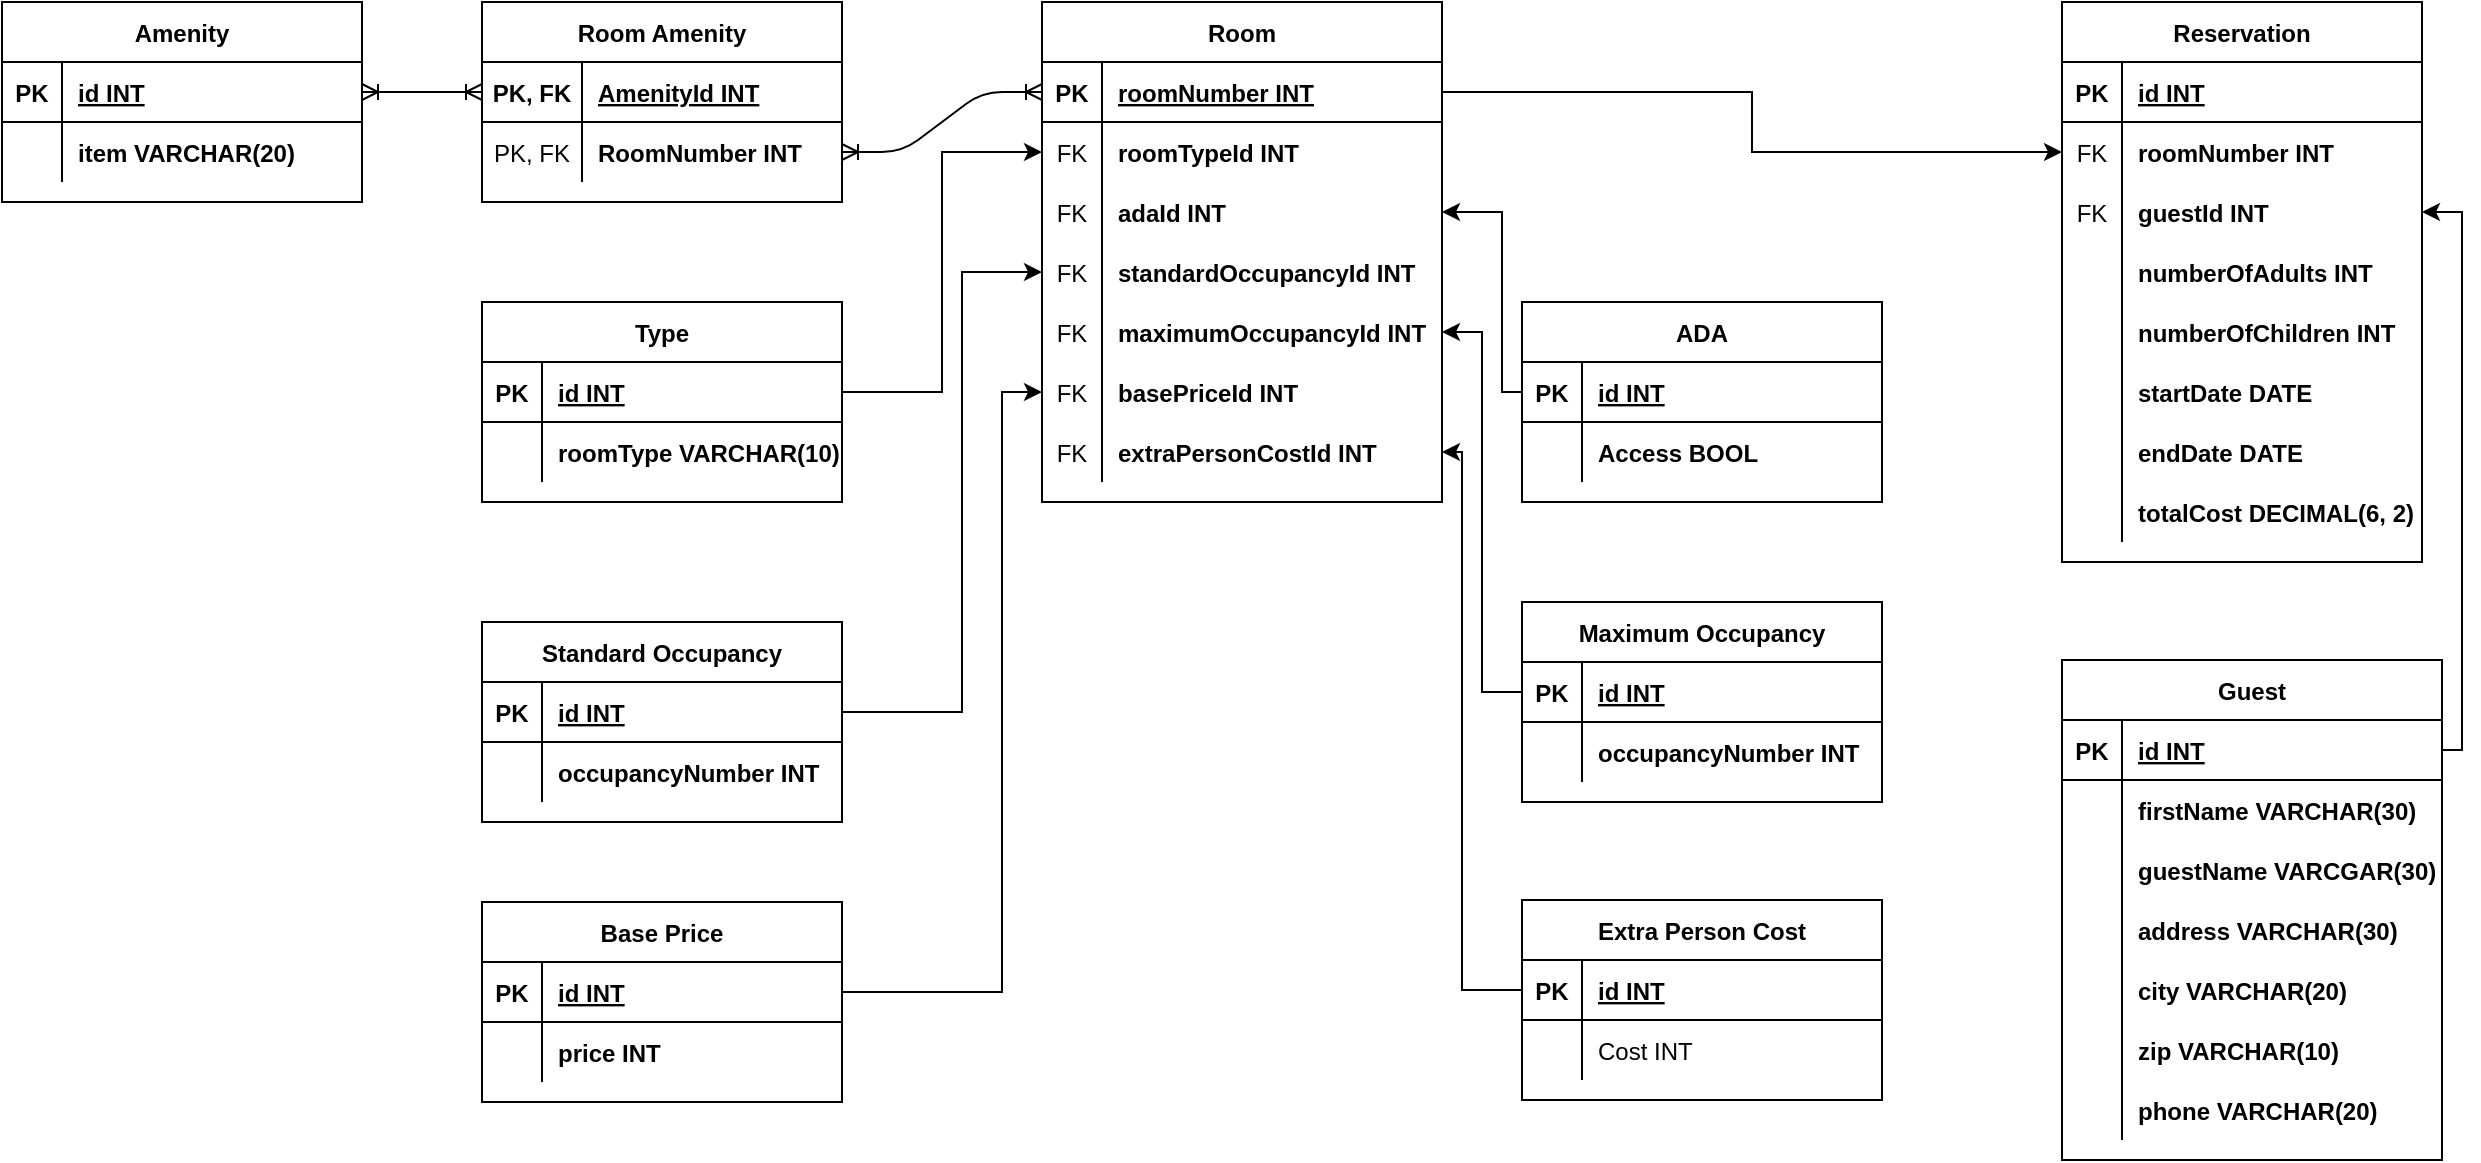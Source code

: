 <mxfile version="14.5.3" type="device"><diagram id="0spbPR20D97SmFxMb_bU" name="Page-1"><mxGraphModel dx="1422" dy="737" grid="1" gridSize="10" guides="1" tooltips="1" connect="1" arrows="1" fold="1" page="1" pageScale="1" pageWidth="850" pageHeight="1100" math="0" shadow="0"><root><mxCell id="0"/><mxCell id="1" parent="0"/><mxCell id="S35s_NUtTjfTBeUij9eX-1" value="Guest" style="shape=table;startSize=30;container=1;collapsible=1;childLayout=tableLayout;fixedRows=1;rowLines=0;fontStyle=1;align=center;resizeLast=1;" parent="1" vertex="1"><mxGeometry x="1400" y="409" width="190" height="250" as="geometry"/></mxCell><mxCell id="S35s_NUtTjfTBeUij9eX-2" value="" style="shape=partialRectangle;collapsible=0;dropTarget=0;pointerEvents=0;fillColor=none;top=0;left=0;bottom=1;right=0;points=[[0,0.5],[1,0.5]];portConstraint=eastwest;" parent="S35s_NUtTjfTBeUij9eX-1" vertex="1"><mxGeometry y="30" width="190" height="30" as="geometry"/></mxCell><mxCell id="S35s_NUtTjfTBeUij9eX-3" value="PK" style="shape=partialRectangle;connectable=0;fillColor=none;top=0;left=0;bottom=0;right=0;fontStyle=1;overflow=hidden;" parent="S35s_NUtTjfTBeUij9eX-2" vertex="1"><mxGeometry width="30" height="30" as="geometry"/></mxCell><mxCell id="S35s_NUtTjfTBeUij9eX-4" value="id INT" style="shape=partialRectangle;connectable=0;fillColor=none;top=0;left=0;bottom=0;right=0;align=left;spacingLeft=6;fontStyle=5;overflow=hidden;" parent="S35s_NUtTjfTBeUij9eX-2" vertex="1"><mxGeometry x="30" width="160" height="30" as="geometry"/></mxCell><mxCell id="S35s_NUtTjfTBeUij9eX-5" value="" style="shape=partialRectangle;collapsible=0;dropTarget=0;pointerEvents=0;fillColor=none;top=0;left=0;bottom=0;right=0;points=[[0,0.5],[1,0.5]];portConstraint=eastwest;" parent="S35s_NUtTjfTBeUij9eX-1" vertex="1"><mxGeometry y="60" width="190" height="30" as="geometry"/></mxCell><mxCell id="S35s_NUtTjfTBeUij9eX-6" value="" style="shape=partialRectangle;connectable=0;fillColor=none;top=0;left=0;bottom=0;right=0;editable=1;overflow=hidden;" parent="S35s_NUtTjfTBeUij9eX-5" vertex="1"><mxGeometry width="30" height="30" as="geometry"/></mxCell><mxCell id="S35s_NUtTjfTBeUij9eX-7" value="firstName VARCHAR(30)" style="shape=partialRectangle;connectable=0;fillColor=none;top=0;left=0;bottom=0;right=0;align=left;spacingLeft=6;overflow=hidden;fontStyle=1" parent="S35s_NUtTjfTBeUij9eX-5" vertex="1"><mxGeometry x="30" width="160" height="30" as="geometry"/></mxCell><mxCell id="S35s_NUtTjfTBeUij9eX-193" value="" style="shape=partialRectangle;collapsible=0;dropTarget=0;pointerEvents=0;fillColor=none;top=0;left=0;bottom=0;right=0;points=[[0,0.5],[1,0.5]];portConstraint=eastwest;" parent="S35s_NUtTjfTBeUij9eX-1" vertex="1"><mxGeometry y="90" width="190" height="30" as="geometry"/></mxCell><mxCell id="S35s_NUtTjfTBeUij9eX-194" value="" style="shape=partialRectangle;connectable=0;fillColor=none;top=0;left=0;bottom=0;right=0;editable=1;overflow=hidden;" parent="S35s_NUtTjfTBeUij9eX-193" vertex="1"><mxGeometry width="30" height="30" as="geometry"/></mxCell><mxCell id="S35s_NUtTjfTBeUij9eX-195" value="guestName VARCGAR(30)" style="shape=partialRectangle;connectable=0;fillColor=none;top=0;left=0;bottom=0;right=0;align=left;spacingLeft=6;overflow=hidden;fontStyle=1" parent="S35s_NUtTjfTBeUij9eX-193" vertex="1"><mxGeometry x="30" width="160" height="30" as="geometry"/></mxCell><mxCell id="S35s_NUtTjfTBeUij9eX-8" value="" style="shape=partialRectangle;collapsible=0;dropTarget=0;pointerEvents=0;fillColor=none;top=0;left=0;bottom=0;right=0;points=[[0,0.5],[1,0.5]];portConstraint=eastwest;" parent="S35s_NUtTjfTBeUij9eX-1" vertex="1"><mxGeometry y="120" width="190" height="30" as="geometry"/></mxCell><mxCell id="S35s_NUtTjfTBeUij9eX-9" value="" style="shape=partialRectangle;connectable=0;fillColor=none;top=0;left=0;bottom=0;right=0;editable=1;overflow=hidden;" parent="S35s_NUtTjfTBeUij9eX-8" vertex="1"><mxGeometry width="30" height="30" as="geometry"/></mxCell><mxCell id="S35s_NUtTjfTBeUij9eX-10" value="address VARCHAR(30)" style="shape=partialRectangle;connectable=0;fillColor=none;top=0;left=0;bottom=0;right=0;align=left;spacingLeft=6;overflow=hidden;fontStyle=1" parent="S35s_NUtTjfTBeUij9eX-8" vertex="1"><mxGeometry x="30" width="160" height="30" as="geometry"/></mxCell><mxCell id="S35s_NUtTjfTBeUij9eX-11" value="" style="shape=partialRectangle;collapsible=0;dropTarget=0;pointerEvents=0;fillColor=none;top=0;left=0;bottom=0;right=0;points=[[0,0.5],[1,0.5]];portConstraint=eastwest;" parent="S35s_NUtTjfTBeUij9eX-1" vertex="1"><mxGeometry y="150" width="190" height="30" as="geometry"/></mxCell><mxCell id="S35s_NUtTjfTBeUij9eX-12" value="" style="shape=partialRectangle;connectable=0;fillColor=none;top=0;left=0;bottom=0;right=0;editable=1;overflow=hidden;" parent="S35s_NUtTjfTBeUij9eX-11" vertex="1"><mxGeometry width="30" height="30" as="geometry"/></mxCell><mxCell id="S35s_NUtTjfTBeUij9eX-13" value="city VARCHAR(20)" style="shape=partialRectangle;connectable=0;fillColor=none;top=0;left=0;bottom=0;right=0;align=left;spacingLeft=6;overflow=hidden;fontStyle=1" parent="S35s_NUtTjfTBeUij9eX-11" vertex="1"><mxGeometry x="30" width="160" height="30" as="geometry"/></mxCell><mxCell id="S35s_NUtTjfTBeUij9eX-14" value="" style="shape=partialRectangle;collapsible=0;dropTarget=0;pointerEvents=0;fillColor=none;top=0;left=0;bottom=0;right=0;points=[[0,0.5],[1,0.5]];portConstraint=eastwest;" parent="S35s_NUtTjfTBeUij9eX-1" vertex="1"><mxGeometry y="180" width="190" height="30" as="geometry"/></mxCell><mxCell id="S35s_NUtTjfTBeUij9eX-15" value="" style="shape=partialRectangle;connectable=0;fillColor=none;top=0;left=0;bottom=0;right=0;editable=1;overflow=hidden;" parent="S35s_NUtTjfTBeUij9eX-14" vertex="1"><mxGeometry width="30" height="30" as="geometry"/></mxCell><mxCell id="S35s_NUtTjfTBeUij9eX-16" value="zip VARCHAR(10)" style="shape=partialRectangle;connectable=0;fillColor=none;top=0;left=0;bottom=0;right=0;align=left;spacingLeft=6;overflow=hidden;fontStyle=1" parent="S35s_NUtTjfTBeUij9eX-14" vertex="1"><mxGeometry x="30" width="160" height="30" as="geometry"/></mxCell><mxCell id="S35s_NUtTjfTBeUij9eX-33" value="" style="shape=partialRectangle;collapsible=0;dropTarget=0;pointerEvents=0;fillColor=none;top=0;left=0;bottom=0;right=0;points=[[0,0.5],[1,0.5]];portConstraint=eastwest;" parent="S35s_NUtTjfTBeUij9eX-1" vertex="1"><mxGeometry y="210" width="190" height="30" as="geometry"/></mxCell><mxCell id="S35s_NUtTjfTBeUij9eX-34" value="" style="shape=partialRectangle;connectable=0;fillColor=none;top=0;left=0;bottom=0;right=0;editable=1;overflow=hidden;" parent="S35s_NUtTjfTBeUij9eX-33" vertex="1"><mxGeometry width="30" height="30" as="geometry"/></mxCell><mxCell id="S35s_NUtTjfTBeUij9eX-35" value="phone VARCHAR(20)" style="shape=partialRectangle;connectable=0;fillColor=none;top=0;left=0;bottom=0;right=0;align=left;spacingLeft=6;overflow=hidden;fontStyle=1" parent="S35s_NUtTjfTBeUij9eX-33" vertex="1"><mxGeometry x="30" width="160" height="30" as="geometry"/></mxCell><mxCell id="S35s_NUtTjfTBeUij9eX-37" value="Amenity" style="shape=table;startSize=30;container=1;collapsible=1;childLayout=tableLayout;fixedRows=1;rowLines=0;fontStyle=1;align=center;resizeLast=1;" parent="1" vertex="1"><mxGeometry x="370" y="80" width="180" height="100" as="geometry"/></mxCell><mxCell id="S35s_NUtTjfTBeUij9eX-38" value="" style="shape=partialRectangle;collapsible=0;dropTarget=0;pointerEvents=0;fillColor=none;top=0;left=0;bottom=1;right=0;points=[[0,0.5],[1,0.5]];portConstraint=eastwest;" parent="S35s_NUtTjfTBeUij9eX-37" vertex="1"><mxGeometry y="30" width="180" height="30" as="geometry"/></mxCell><mxCell id="S35s_NUtTjfTBeUij9eX-39" value="PK" style="shape=partialRectangle;connectable=0;fillColor=none;top=0;left=0;bottom=0;right=0;fontStyle=1;overflow=hidden;" parent="S35s_NUtTjfTBeUij9eX-38" vertex="1"><mxGeometry width="30" height="30" as="geometry"/></mxCell><mxCell id="S35s_NUtTjfTBeUij9eX-40" value="id INT" style="shape=partialRectangle;connectable=0;fillColor=none;top=0;left=0;bottom=0;right=0;align=left;spacingLeft=6;fontStyle=5;overflow=hidden;" parent="S35s_NUtTjfTBeUij9eX-38" vertex="1"><mxGeometry x="30" width="150" height="30" as="geometry"/></mxCell><mxCell id="S35s_NUtTjfTBeUij9eX-41" value="" style="shape=partialRectangle;collapsible=0;dropTarget=0;pointerEvents=0;fillColor=none;top=0;left=0;bottom=0;right=0;points=[[0,0.5],[1,0.5]];portConstraint=eastwest;" parent="S35s_NUtTjfTBeUij9eX-37" vertex="1"><mxGeometry y="60" width="180" height="30" as="geometry"/></mxCell><mxCell id="S35s_NUtTjfTBeUij9eX-42" value="" style="shape=partialRectangle;connectable=0;fillColor=none;top=0;left=0;bottom=0;right=0;editable=1;overflow=hidden;" parent="S35s_NUtTjfTBeUij9eX-41" vertex="1"><mxGeometry width="30" height="30" as="geometry"/></mxCell><mxCell id="S35s_NUtTjfTBeUij9eX-43" value="item VARCHAR(20)" style="shape=partialRectangle;connectable=0;fillColor=none;top=0;left=0;bottom=0;right=0;align=left;spacingLeft=6;overflow=hidden;fontStyle=1" parent="S35s_NUtTjfTBeUij9eX-41" vertex="1"><mxGeometry x="30" width="150" height="30" as="geometry"/></mxCell><mxCell id="S35s_NUtTjfTBeUij9eX-50" value="Base Price" style="shape=table;startSize=30;container=1;collapsible=1;childLayout=tableLayout;fixedRows=1;rowLines=0;fontStyle=1;align=center;resizeLast=1;" parent="1" vertex="1"><mxGeometry x="610" y="530" width="180" height="100" as="geometry"/></mxCell><mxCell id="S35s_NUtTjfTBeUij9eX-51" value="" style="shape=partialRectangle;collapsible=0;dropTarget=0;pointerEvents=0;fillColor=none;top=0;left=0;bottom=1;right=0;points=[[0,0.5],[1,0.5]];portConstraint=eastwest;" parent="S35s_NUtTjfTBeUij9eX-50" vertex="1"><mxGeometry y="30" width="180" height="30" as="geometry"/></mxCell><mxCell id="S35s_NUtTjfTBeUij9eX-52" value="PK" style="shape=partialRectangle;connectable=0;fillColor=none;top=0;left=0;bottom=0;right=0;fontStyle=1;overflow=hidden;" parent="S35s_NUtTjfTBeUij9eX-51" vertex="1"><mxGeometry width="30" height="30" as="geometry"/></mxCell><mxCell id="S35s_NUtTjfTBeUij9eX-53" value="id INT" style="shape=partialRectangle;connectable=0;fillColor=none;top=0;left=0;bottom=0;right=0;align=left;spacingLeft=6;fontStyle=5;overflow=hidden;" parent="S35s_NUtTjfTBeUij9eX-51" vertex="1"><mxGeometry x="30" width="150" height="30" as="geometry"/></mxCell><mxCell id="S35s_NUtTjfTBeUij9eX-54" value="" style="shape=partialRectangle;collapsible=0;dropTarget=0;pointerEvents=0;fillColor=none;top=0;left=0;bottom=0;right=0;points=[[0,0.5],[1,0.5]];portConstraint=eastwest;" parent="S35s_NUtTjfTBeUij9eX-50" vertex="1"><mxGeometry y="60" width="180" height="30" as="geometry"/></mxCell><mxCell id="S35s_NUtTjfTBeUij9eX-55" value="" style="shape=partialRectangle;connectable=0;fillColor=none;top=0;left=0;bottom=0;right=0;editable=1;overflow=hidden;" parent="S35s_NUtTjfTBeUij9eX-54" vertex="1"><mxGeometry width="30" height="30" as="geometry"/></mxCell><mxCell id="S35s_NUtTjfTBeUij9eX-56" value="price INT" style="shape=partialRectangle;connectable=0;fillColor=none;top=0;left=0;bottom=0;right=0;align=left;spacingLeft=6;overflow=hidden;fontStyle=1" parent="S35s_NUtTjfTBeUij9eX-54" vertex="1"><mxGeometry x="30" width="150" height="30" as="geometry"/></mxCell><mxCell id="S35s_NUtTjfTBeUij9eX-57" value="Standard Occupancy" style="shape=table;startSize=30;container=1;collapsible=1;childLayout=tableLayout;fixedRows=1;rowLines=0;fontStyle=1;align=center;resizeLast=1;" parent="1" vertex="1"><mxGeometry x="610" y="390" width="180" height="100" as="geometry"/></mxCell><mxCell id="S35s_NUtTjfTBeUij9eX-58" value="" style="shape=partialRectangle;collapsible=0;dropTarget=0;pointerEvents=0;fillColor=none;top=0;left=0;bottom=1;right=0;points=[[0,0.5],[1,0.5]];portConstraint=eastwest;" parent="S35s_NUtTjfTBeUij9eX-57" vertex="1"><mxGeometry y="30" width="180" height="30" as="geometry"/></mxCell><mxCell id="S35s_NUtTjfTBeUij9eX-59" value="PK" style="shape=partialRectangle;connectable=0;fillColor=none;top=0;left=0;bottom=0;right=0;fontStyle=1;overflow=hidden;" parent="S35s_NUtTjfTBeUij9eX-58" vertex="1"><mxGeometry width="30" height="30" as="geometry"/></mxCell><mxCell id="S35s_NUtTjfTBeUij9eX-60" value="id INT" style="shape=partialRectangle;connectable=0;fillColor=none;top=0;left=0;bottom=0;right=0;align=left;spacingLeft=6;fontStyle=5;overflow=hidden;" parent="S35s_NUtTjfTBeUij9eX-58" vertex="1"><mxGeometry x="30" width="150" height="30" as="geometry"/></mxCell><mxCell id="S35s_NUtTjfTBeUij9eX-61" value="" style="shape=partialRectangle;collapsible=0;dropTarget=0;pointerEvents=0;fillColor=none;top=0;left=0;bottom=0;right=0;points=[[0,0.5],[1,0.5]];portConstraint=eastwest;" parent="S35s_NUtTjfTBeUij9eX-57" vertex="1"><mxGeometry y="60" width="180" height="30" as="geometry"/></mxCell><mxCell id="S35s_NUtTjfTBeUij9eX-62" value="" style="shape=partialRectangle;connectable=0;fillColor=none;top=0;left=0;bottom=0;right=0;editable=1;overflow=hidden;" parent="S35s_NUtTjfTBeUij9eX-61" vertex="1"><mxGeometry width="30" height="30" as="geometry"/></mxCell><mxCell id="S35s_NUtTjfTBeUij9eX-63" value="occupancyNumber INT" style="shape=partialRectangle;connectable=0;fillColor=none;top=0;left=0;bottom=0;right=0;align=left;spacingLeft=6;overflow=hidden;fontStyle=1" parent="S35s_NUtTjfTBeUij9eX-61" vertex="1"><mxGeometry x="30" width="150" height="30" as="geometry"/></mxCell><mxCell id="S35s_NUtTjfTBeUij9eX-64" value="ADA" style="shape=table;startSize=30;container=1;collapsible=1;childLayout=tableLayout;fixedRows=1;rowLines=0;fontStyle=1;align=center;resizeLast=1;" parent="1" vertex="1"><mxGeometry x="1130" y="230" width="180" height="100" as="geometry"/></mxCell><mxCell id="S35s_NUtTjfTBeUij9eX-65" value="" style="shape=partialRectangle;collapsible=0;dropTarget=0;pointerEvents=0;fillColor=none;top=0;left=0;bottom=1;right=0;points=[[0,0.5],[1,0.5]];portConstraint=eastwest;" parent="S35s_NUtTjfTBeUij9eX-64" vertex="1"><mxGeometry y="30" width="180" height="30" as="geometry"/></mxCell><mxCell id="S35s_NUtTjfTBeUij9eX-66" value="PK" style="shape=partialRectangle;connectable=0;fillColor=none;top=0;left=0;bottom=0;right=0;fontStyle=1;overflow=hidden;" parent="S35s_NUtTjfTBeUij9eX-65" vertex="1"><mxGeometry width="30" height="30" as="geometry"/></mxCell><mxCell id="S35s_NUtTjfTBeUij9eX-67" value="id INT" style="shape=partialRectangle;connectable=0;fillColor=none;top=0;left=0;bottom=0;right=0;align=left;spacingLeft=6;fontStyle=5;overflow=hidden;" parent="S35s_NUtTjfTBeUij9eX-65" vertex="1"><mxGeometry x="30" width="150" height="30" as="geometry"/></mxCell><mxCell id="S35s_NUtTjfTBeUij9eX-68" value="" style="shape=partialRectangle;collapsible=0;dropTarget=0;pointerEvents=0;fillColor=none;top=0;left=0;bottom=0;right=0;points=[[0,0.5],[1,0.5]];portConstraint=eastwest;" parent="S35s_NUtTjfTBeUij9eX-64" vertex="1"><mxGeometry y="60" width="180" height="30" as="geometry"/></mxCell><mxCell id="S35s_NUtTjfTBeUij9eX-69" value="" style="shape=partialRectangle;connectable=0;fillColor=none;top=0;left=0;bottom=0;right=0;editable=1;overflow=hidden;" parent="S35s_NUtTjfTBeUij9eX-68" vertex="1"><mxGeometry width="30" height="30" as="geometry"/></mxCell><mxCell id="S35s_NUtTjfTBeUij9eX-70" value="Access BOOL" style="shape=partialRectangle;connectable=0;fillColor=none;top=0;left=0;bottom=0;right=0;align=left;spacingLeft=6;overflow=hidden;fontStyle=1" parent="S35s_NUtTjfTBeUij9eX-68" vertex="1"><mxGeometry x="30" width="150" height="30" as="geometry"/></mxCell><mxCell id="S35s_NUtTjfTBeUij9eX-71" value="Extra Person Cost" style="shape=table;startSize=30;container=1;collapsible=1;childLayout=tableLayout;fixedRows=1;rowLines=0;fontStyle=1;align=center;resizeLast=1;" parent="1" vertex="1"><mxGeometry x="1130" y="529" width="180" height="100" as="geometry"/></mxCell><mxCell id="S35s_NUtTjfTBeUij9eX-72" value="" style="shape=partialRectangle;collapsible=0;dropTarget=0;pointerEvents=0;fillColor=none;top=0;left=0;bottom=1;right=0;points=[[0,0.5],[1,0.5]];portConstraint=eastwest;" parent="S35s_NUtTjfTBeUij9eX-71" vertex="1"><mxGeometry y="30" width="180" height="30" as="geometry"/></mxCell><mxCell id="S35s_NUtTjfTBeUij9eX-73" value="PK" style="shape=partialRectangle;connectable=0;fillColor=none;top=0;left=0;bottom=0;right=0;fontStyle=1;overflow=hidden;" parent="S35s_NUtTjfTBeUij9eX-72" vertex="1"><mxGeometry width="30" height="30" as="geometry"/></mxCell><mxCell id="S35s_NUtTjfTBeUij9eX-74" value="id INT" style="shape=partialRectangle;connectable=0;fillColor=none;top=0;left=0;bottom=0;right=0;align=left;spacingLeft=6;fontStyle=5;overflow=hidden;" parent="S35s_NUtTjfTBeUij9eX-72" vertex="1"><mxGeometry x="30" width="150" height="30" as="geometry"/></mxCell><mxCell id="S35s_NUtTjfTBeUij9eX-75" value="" style="shape=partialRectangle;collapsible=0;dropTarget=0;pointerEvents=0;fillColor=none;top=0;left=0;bottom=0;right=0;points=[[0,0.5],[1,0.5]];portConstraint=eastwest;" parent="S35s_NUtTjfTBeUij9eX-71" vertex="1"><mxGeometry y="60" width="180" height="30" as="geometry"/></mxCell><mxCell id="S35s_NUtTjfTBeUij9eX-76" value="" style="shape=partialRectangle;connectable=0;fillColor=none;top=0;left=0;bottom=0;right=0;editable=1;overflow=hidden;" parent="S35s_NUtTjfTBeUij9eX-75" vertex="1"><mxGeometry width="30" height="30" as="geometry"/></mxCell><mxCell id="S35s_NUtTjfTBeUij9eX-77" value="Cost INT" style="shape=partialRectangle;connectable=0;fillColor=none;top=0;left=0;bottom=0;right=0;align=left;spacingLeft=6;overflow=hidden;" parent="S35s_NUtTjfTBeUij9eX-75" vertex="1"><mxGeometry x="30" width="150" height="30" as="geometry"/></mxCell><mxCell id="S35s_NUtTjfTBeUij9eX-78" value="Maximum Occupancy" style="shape=table;startSize=30;container=1;collapsible=1;childLayout=tableLayout;fixedRows=1;rowLines=0;fontStyle=1;align=center;resizeLast=1;" parent="1" vertex="1"><mxGeometry x="1130" y="380" width="180" height="100" as="geometry"/></mxCell><mxCell id="S35s_NUtTjfTBeUij9eX-79" value="" style="shape=partialRectangle;collapsible=0;dropTarget=0;pointerEvents=0;fillColor=none;top=0;left=0;bottom=1;right=0;points=[[0,0.5],[1,0.5]];portConstraint=eastwest;" parent="S35s_NUtTjfTBeUij9eX-78" vertex="1"><mxGeometry y="30" width="180" height="30" as="geometry"/></mxCell><mxCell id="S35s_NUtTjfTBeUij9eX-80" value="PK" style="shape=partialRectangle;connectable=0;fillColor=none;top=0;left=0;bottom=0;right=0;fontStyle=1;overflow=hidden;" parent="S35s_NUtTjfTBeUij9eX-79" vertex="1"><mxGeometry width="30" height="30" as="geometry"/></mxCell><mxCell id="S35s_NUtTjfTBeUij9eX-81" value="id INT" style="shape=partialRectangle;connectable=0;fillColor=none;top=0;left=0;bottom=0;right=0;align=left;spacingLeft=6;fontStyle=5;overflow=hidden;" parent="S35s_NUtTjfTBeUij9eX-79" vertex="1"><mxGeometry x="30" width="150" height="30" as="geometry"/></mxCell><mxCell id="S35s_NUtTjfTBeUij9eX-82" value="" style="shape=partialRectangle;collapsible=0;dropTarget=0;pointerEvents=0;fillColor=none;top=0;left=0;bottom=0;right=0;points=[[0,0.5],[1,0.5]];portConstraint=eastwest;" parent="S35s_NUtTjfTBeUij9eX-78" vertex="1"><mxGeometry y="60" width="180" height="30" as="geometry"/></mxCell><mxCell id="S35s_NUtTjfTBeUij9eX-83" value="" style="shape=partialRectangle;connectable=0;fillColor=none;top=0;left=0;bottom=0;right=0;editable=1;overflow=hidden;" parent="S35s_NUtTjfTBeUij9eX-82" vertex="1"><mxGeometry width="30" height="30" as="geometry"/></mxCell><mxCell id="S35s_NUtTjfTBeUij9eX-84" value="occupancyNumber INT" style="shape=partialRectangle;connectable=0;fillColor=none;top=0;left=0;bottom=0;right=0;align=left;spacingLeft=6;overflow=hidden;fontStyle=1" parent="S35s_NUtTjfTBeUij9eX-82" vertex="1"><mxGeometry x="30" width="150" height="30" as="geometry"/></mxCell><mxCell id="S35s_NUtTjfTBeUij9eX-85" value="Type" style="shape=table;startSize=30;container=1;collapsible=1;childLayout=tableLayout;fixedRows=1;rowLines=0;fontStyle=1;align=center;resizeLast=1;" parent="1" vertex="1"><mxGeometry x="610" y="230" width="180" height="100" as="geometry"/></mxCell><mxCell id="S35s_NUtTjfTBeUij9eX-86" value="" style="shape=partialRectangle;collapsible=0;dropTarget=0;pointerEvents=0;fillColor=none;top=0;left=0;bottom=1;right=0;points=[[0,0.5],[1,0.5]];portConstraint=eastwest;" parent="S35s_NUtTjfTBeUij9eX-85" vertex="1"><mxGeometry y="30" width="180" height="30" as="geometry"/></mxCell><mxCell id="S35s_NUtTjfTBeUij9eX-87" value="PK" style="shape=partialRectangle;connectable=0;fillColor=none;top=0;left=0;bottom=0;right=0;fontStyle=1;overflow=hidden;" parent="S35s_NUtTjfTBeUij9eX-86" vertex="1"><mxGeometry width="30" height="30" as="geometry"/></mxCell><mxCell id="S35s_NUtTjfTBeUij9eX-88" value="id INT" style="shape=partialRectangle;connectable=0;fillColor=none;top=0;left=0;bottom=0;right=0;align=left;spacingLeft=6;fontStyle=5;overflow=hidden;" parent="S35s_NUtTjfTBeUij9eX-86" vertex="1"><mxGeometry x="30" width="150" height="30" as="geometry"/></mxCell><mxCell id="S35s_NUtTjfTBeUij9eX-89" value="" style="shape=partialRectangle;collapsible=0;dropTarget=0;pointerEvents=0;fillColor=none;top=0;left=0;bottom=0;right=0;points=[[0,0.5],[1,0.5]];portConstraint=eastwest;" parent="S35s_NUtTjfTBeUij9eX-85" vertex="1"><mxGeometry y="60" width="180" height="30" as="geometry"/></mxCell><mxCell id="S35s_NUtTjfTBeUij9eX-90" value="" style="shape=partialRectangle;connectable=0;fillColor=none;top=0;left=0;bottom=0;right=0;editable=1;overflow=hidden;" parent="S35s_NUtTjfTBeUij9eX-89" vertex="1"><mxGeometry width="30" height="30" as="geometry"/></mxCell><mxCell id="S35s_NUtTjfTBeUij9eX-91" value="roomType VARCHAR(10)" style="shape=partialRectangle;connectable=0;fillColor=none;top=0;left=0;bottom=0;right=0;align=left;spacingLeft=6;overflow=hidden;fontStyle=1" parent="S35s_NUtTjfTBeUij9eX-89" vertex="1"><mxGeometry x="30" width="150" height="30" as="geometry"/></mxCell><mxCell id="S35s_NUtTjfTBeUij9eX-92" value="Room" style="shape=table;startSize=30;container=1;collapsible=1;childLayout=tableLayout;fixedRows=1;rowLines=0;fontStyle=1;align=center;resizeLast=1;" parent="1" vertex="1"><mxGeometry x="890" y="80" width="200" height="250" as="geometry"/></mxCell><mxCell id="S35s_NUtTjfTBeUij9eX-93" value="" style="shape=partialRectangle;collapsible=0;dropTarget=0;pointerEvents=0;fillColor=none;top=0;left=0;bottom=1;right=0;points=[[0,0.5],[1,0.5]];portConstraint=eastwest;" parent="S35s_NUtTjfTBeUij9eX-92" vertex="1"><mxGeometry y="30" width="200" height="30" as="geometry"/></mxCell><mxCell id="S35s_NUtTjfTBeUij9eX-94" value="PK" style="shape=partialRectangle;connectable=0;fillColor=none;top=0;left=0;bottom=0;right=0;fontStyle=1;overflow=hidden;" parent="S35s_NUtTjfTBeUij9eX-93" vertex="1"><mxGeometry width="30" height="30" as="geometry"/></mxCell><mxCell id="S35s_NUtTjfTBeUij9eX-95" value="roomNumber INT" style="shape=partialRectangle;connectable=0;fillColor=none;top=0;left=0;bottom=0;right=0;align=left;spacingLeft=6;fontStyle=5;overflow=hidden;" parent="S35s_NUtTjfTBeUij9eX-93" vertex="1"><mxGeometry x="30" width="170" height="30" as="geometry"/></mxCell><mxCell id="S35s_NUtTjfTBeUij9eX-110" value="" style="shape=partialRectangle;collapsible=0;dropTarget=0;pointerEvents=0;fillColor=none;top=0;left=0;bottom=0;right=0;points=[[0,0.5],[1,0.5]];portConstraint=eastwest;" parent="S35s_NUtTjfTBeUij9eX-92" vertex="1"><mxGeometry y="60" width="200" height="30" as="geometry"/></mxCell><mxCell id="S35s_NUtTjfTBeUij9eX-111" value="FK" style="shape=partialRectangle;connectable=0;fillColor=none;top=0;left=0;bottom=0;right=0;editable=1;overflow=hidden;" parent="S35s_NUtTjfTBeUij9eX-110" vertex="1"><mxGeometry width="30" height="30" as="geometry"/></mxCell><mxCell id="S35s_NUtTjfTBeUij9eX-112" value="roomTypeId INT" style="shape=partialRectangle;connectable=0;fillColor=none;top=0;left=0;bottom=0;right=0;align=left;spacingLeft=6;overflow=hidden;fontStyle=1" parent="S35s_NUtTjfTBeUij9eX-110" vertex="1"><mxGeometry x="30" width="170" height="30" as="geometry"/></mxCell><mxCell id="S35s_NUtTjfTBeUij9eX-116" value="" style="shape=partialRectangle;collapsible=0;dropTarget=0;pointerEvents=0;fillColor=none;top=0;left=0;bottom=0;right=0;points=[[0,0.5],[1,0.5]];portConstraint=eastwest;" parent="S35s_NUtTjfTBeUij9eX-92" vertex="1"><mxGeometry y="90" width="200" height="30" as="geometry"/></mxCell><mxCell id="S35s_NUtTjfTBeUij9eX-117" value="FK" style="shape=partialRectangle;connectable=0;fillColor=none;top=0;left=0;bottom=0;right=0;editable=1;overflow=hidden;" parent="S35s_NUtTjfTBeUij9eX-116" vertex="1"><mxGeometry width="30" height="30" as="geometry"/></mxCell><mxCell id="S35s_NUtTjfTBeUij9eX-118" value="adaId INT" style="shape=partialRectangle;connectable=0;fillColor=none;top=0;left=0;bottom=0;right=0;align=left;spacingLeft=6;overflow=hidden;fontStyle=1" parent="S35s_NUtTjfTBeUij9eX-116" vertex="1"><mxGeometry x="30" width="170" height="30" as="geometry"/></mxCell><mxCell id="S35s_NUtTjfTBeUij9eX-119" value="" style="shape=partialRectangle;collapsible=0;dropTarget=0;pointerEvents=0;fillColor=none;top=0;left=0;bottom=0;right=0;points=[[0,0.5],[1,0.5]];portConstraint=eastwest;" parent="S35s_NUtTjfTBeUij9eX-92" vertex="1"><mxGeometry y="120" width="200" height="30" as="geometry"/></mxCell><mxCell id="S35s_NUtTjfTBeUij9eX-120" value="FK" style="shape=partialRectangle;connectable=0;fillColor=none;top=0;left=0;bottom=0;right=0;editable=1;overflow=hidden;" parent="S35s_NUtTjfTBeUij9eX-119" vertex="1"><mxGeometry width="30" height="30" as="geometry"/></mxCell><mxCell id="S35s_NUtTjfTBeUij9eX-121" value="standardOccupancyId INT" style="shape=partialRectangle;connectable=0;fillColor=none;top=0;left=0;bottom=0;right=0;align=left;spacingLeft=6;overflow=hidden;fontStyle=1" parent="S35s_NUtTjfTBeUij9eX-119" vertex="1"><mxGeometry x="30" width="170" height="30" as="geometry"/></mxCell><mxCell id="S35s_NUtTjfTBeUij9eX-122" value="" style="shape=partialRectangle;collapsible=0;dropTarget=0;pointerEvents=0;fillColor=none;top=0;left=0;bottom=0;right=0;points=[[0,0.5],[1,0.5]];portConstraint=eastwest;" parent="S35s_NUtTjfTBeUij9eX-92" vertex="1"><mxGeometry y="150" width="200" height="30" as="geometry"/></mxCell><mxCell id="S35s_NUtTjfTBeUij9eX-123" value="FK" style="shape=partialRectangle;connectable=0;fillColor=none;top=0;left=0;bottom=0;right=0;editable=1;overflow=hidden;" parent="S35s_NUtTjfTBeUij9eX-122" vertex="1"><mxGeometry width="30" height="30" as="geometry"/></mxCell><mxCell id="S35s_NUtTjfTBeUij9eX-124" value="maximumOccupancyId INT" style="shape=partialRectangle;connectable=0;fillColor=none;top=0;left=0;bottom=0;right=0;align=left;spacingLeft=6;overflow=hidden;fontStyle=1" parent="S35s_NUtTjfTBeUij9eX-122" vertex="1"><mxGeometry x="30" width="170" height="30" as="geometry"/></mxCell><mxCell id="S35s_NUtTjfTBeUij9eX-125" value="" style="shape=partialRectangle;collapsible=0;dropTarget=0;pointerEvents=0;fillColor=none;top=0;left=0;bottom=0;right=0;points=[[0,0.5],[1,0.5]];portConstraint=eastwest;" parent="S35s_NUtTjfTBeUij9eX-92" vertex="1"><mxGeometry y="180" width="200" height="30" as="geometry"/></mxCell><mxCell id="S35s_NUtTjfTBeUij9eX-126" value="FK" style="shape=partialRectangle;connectable=0;fillColor=none;top=0;left=0;bottom=0;right=0;editable=1;overflow=hidden;" parent="S35s_NUtTjfTBeUij9eX-125" vertex="1"><mxGeometry width="30" height="30" as="geometry"/></mxCell><mxCell id="S35s_NUtTjfTBeUij9eX-127" value="basePriceId INT" style="shape=partialRectangle;connectable=0;fillColor=none;top=0;left=0;bottom=0;right=0;align=left;spacingLeft=6;overflow=hidden;fontStyle=1" parent="S35s_NUtTjfTBeUij9eX-125" vertex="1"><mxGeometry x="30" width="170" height="30" as="geometry"/></mxCell><mxCell id="S35s_NUtTjfTBeUij9eX-128" value="" style="shape=partialRectangle;collapsible=0;dropTarget=0;pointerEvents=0;fillColor=none;top=0;left=0;bottom=0;right=0;points=[[0,0.5],[1,0.5]];portConstraint=eastwest;" parent="S35s_NUtTjfTBeUij9eX-92" vertex="1"><mxGeometry y="210" width="200" height="30" as="geometry"/></mxCell><mxCell id="S35s_NUtTjfTBeUij9eX-129" value="FK" style="shape=partialRectangle;connectable=0;fillColor=none;top=0;left=0;bottom=0;right=0;editable=1;overflow=hidden;" parent="S35s_NUtTjfTBeUij9eX-128" vertex="1"><mxGeometry width="30" height="30" as="geometry"/></mxCell><mxCell id="S35s_NUtTjfTBeUij9eX-130" value="extraPersonCostId INT" style="shape=partialRectangle;connectable=0;fillColor=none;top=0;left=0;bottom=0;right=0;align=left;spacingLeft=6;overflow=hidden;fontStyle=1" parent="S35s_NUtTjfTBeUij9eX-128" vertex="1"><mxGeometry x="30" width="170" height="30" as="geometry"/></mxCell><mxCell id="S35s_NUtTjfTBeUij9eX-99" value="Room Amenity" style="shape=table;startSize=30;container=1;collapsible=1;childLayout=tableLayout;fixedRows=1;rowLines=0;fontStyle=1;align=center;resizeLast=1;" parent="1" vertex="1"><mxGeometry x="610" y="80" width="180" height="100" as="geometry"/></mxCell><mxCell id="S35s_NUtTjfTBeUij9eX-100" value="" style="shape=partialRectangle;collapsible=0;dropTarget=0;pointerEvents=0;fillColor=none;top=0;left=0;bottom=1;right=0;points=[[0,0.5],[1,0.5]];portConstraint=eastwest;" parent="S35s_NUtTjfTBeUij9eX-99" vertex="1"><mxGeometry y="30" width="180" height="30" as="geometry"/></mxCell><mxCell id="S35s_NUtTjfTBeUij9eX-101" value="PK, FK" style="shape=partialRectangle;connectable=0;fillColor=none;top=0;left=0;bottom=0;right=0;fontStyle=1;overflow=hidden;" parent="S35s_NUtTjfTBeUij9eX-100" vertex="1"><mxGeometry width="50" height="30" as="geometry"/></mxCell><mxCell id="S35s_NUtTjfTBeUij9eX-102" value="AmenityId INT" style="shape=partialRectangle;connectable=0;fillColor=none;top=0;left=0;bottom=0;right=0;align=left;spacingLeft=6;fontStyle=5;overflow=hidden;" parent="S35s_NUtTjfTBeUij9eX-100" vertex="1"><mxGeometry x="50" width="130" height="30" as="geometry"/></mxCell><mxCell id="S35s_NUtTjfTBeUij9eX-103" value="" style="shape=partialRectangle;collapsible=0;dropTarget=0;pointerEvents=0;fillColor=none;top=0;left=0;bottom=0;right=0;points=[[0,0.5],[1,0.5]];portConstraint=eastwest;" parent="S35s_NUtTjfTBeUij9eX-99" vertex="1"><mxGeometry y="60" width="180" height="30" as="geometry"/></mxCell><mxCell id="S35s_NUtTjfTBeUij9eX-104" value="PK, FK" style="shape=partialRectangle;connectable=0;fillColor=none;top=0;left=0;bottom=0;right=0;editable=1;overflow=hidden;" parent="S35s_NUtTjfTBeUij9eX-103" vertex="1"><mxGeometry width="50" height="30" as="geometry"/></mxCell><mxCell id="S35s_NUtTjfTBeUij9eX-105" value="RoomNumber INT" style="shape=partialRectangle;connectable=0;fillColor=none;top=0;left=0;bottom=0;right=0;align=left;spacingLeft=6;overflow=hidden;fontStyle=1" parent="S35s_NUtTjfTBeUij9eX-103" vertex="1"><mxGeometry x="50" width="130" height="30" as="geometry"/></mxCell><mxCell id="S35s_NUtTjfTBeUij9eX-106" value="" style="edgeStyle=entityRelationEdgeStyle;fontSize=12;html=1;endArrow=ERoneToMany;startArrow=ERoneToMany;entryX=0;entryY=0.5;entryDx=0;entryDy=0;" parent="1" source="S35s_NUtTjfTBeUij9eX-38" target="S35s_NUtTjfTBeUij9eX-100" edge="1"><mxGeometry width="100" height="100" relative="1" as="geometry"><mxPoint x="560" y="120" as="sourcePoint"/><mxPoint x="660" y="20" as="targetPoint"/></mxGeometry></mxCell><mxCell id="S35s_NUtTjfTBeUij9eX-108" value="" style="edgeStyle=entityRelationEdgeStyle;fontSize=12;html=1;endArrow=ERoneToMany;startArrow=ERoneToMany;entryX=0;entryY=0.5;entryDx=0;entryDy=0;exitX=1;exitY=0.75;exitDx=0;exitDy=0;" parent="1" source="S35s_NUtTjfTBeUij9eX-99" target="S35s_NUtTjfTBeUij9eX-93" edge="1"><mxGeometry width="100" height="100" relative="1" as="geometry"><mxPoint x="830" y="125" as="sourcePoint"/><mxPoint x="890" y="59" as="targetPoint"/></mxGeometry></mxCell><mxCell id="S35s_NUtTjfTBeUij9eX-132" style="edgeStyle=orthogonalEdgeStyle;rounded=0;orthogonalLoop=1;jettySize=auto;html=1;entryX=0;entryY=0.5;entryDx=0;entryDy=0;" parent="1" source="S35s_NUtTjfTBeUij9eX-58" target="S35s_NUtTjfTBeUij9eX-119" edge="1"><mxGeometry relative="1" as="geometry"><Array as="points"><mxPoint x="850" y="435"/><mxPoint x="850" y="215"/></Array></mxGeometry></mxCell><mxCell id="S35s_NUtTjfTBeUij9eX-139" value="Reservation" style="shape=table;startSize=30;container=1;collapsible=1;childLayout=tableLayout;fixedRows=1;rowLines=0;fontStyle=1;align=center;resizeLast=1;" parent="1" vertex="1"><mxGeometry x="1400" y="80" width="180" height="280" as="geometry"/></mxCell><mxCell id="S35s_NUtTjfTBeUij9eX-140" value="" style="shape=partialRectangle;collapsible=0;dropTarget=0;pointerEvents=0;fillColor=none;top=0;left=0;bottom=1;right=0;points=[[0,0.5],[1,0.5]];portConstraint=eastwest;" parent="S35s_NUtTjfTBeUij9eX-139" vertex="1"><mxGeometry y="30" width="180" height="30" as="geometry"/></mxCell><mxCell id="S35s_NUtTjfTBeUij9eX-141" value="PK" style="shape=partialRectangle;connectable=0;fillColor=none;top=0;left=0;bottom=0;right=0;fontStyle=1;overflow=hidden;" parent="S35s_NUtTjfTBeUij9eX-140" vertex="1"><mxGeometry width="30" height="30" as="geometry"/></mxCell><mxCell id="S35s_NUtTjfTBeUij9eX-142" value="id INT" style="shape=partialRectangle;connectable=0;fillColor=none;top=0;left=0;bottom=0;right=0;align=left;spacingLeft=6;fontStyle=5;overflow=hidden;" parent="S35s_NUtTjfTBeUij9eX-140" vertex="1"><mxGeometry x="30" width="150" height="30" as="geometry"/></mxCell><mxCell id="S35s_NUtTjfTBeUij9eX-143" value="" style="shape=partialRectangle;collapsible=0;dropTarget=0;pointerEvents=0;fillColor=none;top=0;left=0;bottom=0;right=0;points=[[0,0.5],[1,0.5]];portConstraint=eastwest;" parent="S35s_NUtTjfTBeUij9eX-139" vertex="1"><mxGeometry y="60" width="180" height="30" as="geometry"/></mxCell><mxCell id="S35s_NUtTjfTBeUij9eX-144" value="FK" style="shape=partialRectangle;connectable=0;fillColor=none;top=0;left=0;bottom=0;right=0;editable=1;overflow=hidden;" parent="S35s_NUtTjfTBeUij9eX-143" vertex="1"><mxGeometry width="30" height="30" as="geometry"/></mxCell><mxCell id="S35s_NUtTjfTBeUij9eX-145" value="roomNumber INT" style="shape=partialRectangle;connectable=0;fillColor=none;top=0;left=0;bottom=0;right=0;align=left;spacingLeft=6;overflow=hidden;fontStyle=1" parent="S35s_NUtTjfTBeUij9eX-143" vertex="1"><mxGeometry x="30" width="150" height="30" as="geometry"/></mxCell><mxCell id="S35s_NUtTjfTBeUij9eX-146" value="" style="shape=partialRectangle;collapsible=0;dropTarget=0;pointerEvents=0;fillColor=none;top=0;left=0;bottom=0;right=0;points=[[0,0.5],[1,0.5]];portConstraint=eastwest;" parent="S35s_NUtTjfTBeUij9eX-139" vertex="1"><mxGeometry y="90" width="180" height="30" as="geometry"/></mxCell><mxCell id="S35s_NUtTjfTBeUij9eX-147" value="FK" style="shape=partialRectangle;connectable=0;fillColor=none;top=0;left=0;bottom=0;right=0;editable=1;overflow=hidden;" parent="S35s_NUtTjfTBeUij9eX-146" vertex="1"><mxGeometry width="30" height="30" as="geometry"/></mxCell><mxCell id="S35s_NUtTjfTBeUij9eX-148" value="guestId INT" style="shape=partialRectangle;connectable=0;fillColor=none;top=0;left=0;bottom=0;right=0;align=left;spacingLeft=6;overflow=hidden;fontStyle=1" parent="S35s_NUtTjfTBeUij9eX-146" vertex="1"><mxGeometry x="30" width="150" height="30" as="geometry"/></mxCell><mxCell id="S35s_NUtTjfTBeUij9eX-149" value="" style="shape=partialRectangle;collapsible=0;dropTarget=0;pointerEvents=0;fillColor=none;top=0;left=0;bottom=0;right=0;points=[[0,0.5],[1,0.5]];portConstraint=eastwest;" parent="S35s_NUtTjfTBeUij9eX-139" vertex="1"><mxGeometry y="120" width="180" height="30" as="geometry"/></mxCell><mxCell id="S35s_NUtTjfTBeUij9eX-150" value="" style="shape=partialRectangle;connectable=0;fillColor=none;top=0;left=0;bottom=0;right=0;editable=1;overflow=hidden;" parent="S35s_NUtTjfTBeUij9eX-149" vertex="1"><mxGeometry width="30" height="30" as="geometry"/></mxCell><mxCell id="S35s_NUtTjfTBeUij9eX-151" value="numberOfAdults INT" style="shape=partialRectangle;connectable=0;fillColor=none;top=0;left=0;bottom=0;right=0;align=left;spacingLeft=6;overflow=hidden;fontStyle=1" parent="S35s_NUtTjfTBeUij9eX-149" vertex="1"><mxGeometry x="30" width="150" height="30" as="geometry"/></mxCell><mxCell id="S35s_NUtTjfTBeUij9eX-152" value="" style="shape=partialRectangle;collapsible=0;dropTarget=0;pointerEvents=0;fillColor=none;top=0;left=0;bottom=0;right=0;points=[[0,0.5],[1,0.5]];portConstraint=eastwest;" parent="S35s_NUtTjfTBeUij9eX-139" vertex="1"><mxGeometry y="150" width="180" height="30" as="geometry"/></mxCell><mxCell id="S35s_NUtTjfTBeUij9eX-153" value="" style="shape=partialRectangle;connectable=0;fillColor=none;top=0;left=0;bottom=0;right=0;editable=1;overflow=hidden;" parent="S35s_NUtTjfTBeUij9eX-152" vertex="1"><mxGeometry width="30" height="30" as="geometry"/></mxCell><mxCell id="S35s_NUtTjfTBeUij9eX-154" value="numberOfChildren INT" style="shape=partialRectangle;connectable=0;fillColor=none;top=0;left=0;bottom=0;right=0;align=left;spacingLeft=6;overflow=hidden;fontStyle=1" parent="S35s_NUtTjfTBeUij9eX-152" vertex="1"><mxGeometry x="30" width="150" height="30" as="geometry"/></mxCell><mxCell id="S35s_NUtTjfTBeUij9eX-155" value="" style="shape=partialRectangle;collapsible=0;dropTarget=0;pointerEvents=0;fillColor=none;top=0;left=0;bottom=0;right=0;points=[[0,0.5],[1,0.5]];portConstraint=eastwest;" parent="S35s_NUtTjfTBeUij9eX-139" vertex="1"><mxGeometry y="180" width="180" height="30" as="geometry"/></mxCell><mxCell id="S35s_NUtTjfTBeUij9eX-156" value="" style="shape=partialRectangle;connectable=0;fillColor=none;top=0;left=0;bottom=0;right=0;editable=1;overflow=hidden;" parent="S35s_NUtTjfTBeUij9eX-155" vertex="1"><mxGeometry width="30" height="30" as="geometry"/></mxCell><mxCell id="S35s_NUtTjfTBeUij9eX-157" value="startDate DATE" style="shape=partialRectangle;connectable=0;fillColor=none;top=0;left=0;bottom=0;right=0;align=left;spacingLeft=6;overflow=hidden;fontStyle=1" parent="S35s_NUtTjfTBeUij9eX-155" vertex="1"><mxGeometry x="30" width="150" height="30" as="geometry"/></mxCell><mxCell id="S35s_NUtTjfTBeUij9eX-158" value="" style="shape=partialRectangle;collapsible=0;dropTarget=0;pointerEvents=0;fillColor=none;top=0;left=0;bottom=0;right=0;points=[[0,0.5],[1,0.5]];portConstraint=eastwest;" parent="S35s_NUtTjfTBeUij9eX-139" vertex="1"><mxGeometry y="210" width="180" height="30" as="geometry"/></mxCell><mxCell id="S35s_NUtTjfTBeUij9eX-159" value="" style="shape=partialRectangle;connectable=0;fillColor=none;top=0;left=0;bottom=0;right=0;editable=1;overflow=hidden;" parent="S35s_NUtTjfTBeUij9eX-158" vertex="1"><mxGeometry width="30" height="30" as="geometry"/></mxCell><mxCell id="S35s_NUtTjfTBeUij9eX-160" value="endDate DATE" style="shape=partialRectangle;connectable=0;fillColor=none;top=0;left=0;bottom=0;right=0;align=left;spacingLeft=6;overflow=hidden;fontStyle=1" parent="S35s_NUtTjfTBeUij9eX-158" vertex="1"><mxGeometry x="30" width="150" height="30" as="geometry"/></mxCell><mxCell id="S35s_NUtTjfTBeUij9eX-183" value="" style="shape=partialRectangle;collapsible=0;dropTarget=0;pointerEvents=0;fillColor=none;top=0;left=0;bottom=0;right=0;points=[[0,0.5],[1,0.5]];portConstraint=eastwest;" parent="S35s_NUtTjfTBeUij9eX-139" vertex="1"><mxGeometry y="240" width="180" height="30" as="geometry"/></mxCell><mxCell id="S35s_NUtTjfTBeUij9eX-184" value="" style="shape=partialRectangle;connectable=0;fillColor=none;top=0;left=0;bottom=0;right=0;editable=1;overflow=hidden;" parent="S35s_NUtTjfTBeUij9eX-183" vertex="1"><mxGeometry width="30" height="30" as="geometry"/></mxCell><mxCell id="S35s_NUtTjfTBeUij9eX-185" value="totalCost DECIMAL(6, 2)" style="shape=partialRectangle;connectable=0;fillColor=none;top=0;left=0;bottom=0;right=0;align=left;spacingLeft=6;overflow=hidden;fontStyle=1" parent="S35s_NUtTjfTBeUij9eX-183" vertex="1"><mxGeometry x="30" width="150" height="30" as="geometry"/></mxCell><mxCell id="S35s_NUtTjfTBeUij9eX-187" style="edgeStyle=orthogonalEdgeStyle;rounded=0;orthogonalLoop=1;jettySize=auto;html=1;entryX=1;entryY=0.5;entryDx=0;entryDy=0;" parent="1" source="S35s_NUtTjfTBeUij9eX-79" target="S35s_NUtTjfTBeUij9eX-122" edge="1"><mxGeometry relative="1" as="geometry"/></mxCell><mxCell id="S35s_NUtTjfTBeUij9eX-188" style="edgeStyle=orthogonalEdgeStyle;rounded=0;orthogonalLoop=1;jettySize=auto;html=1;entryX=0;entryY=0.5;entryDx=0;entryDy=0;" parent="1" source="S35s_NUtTjfTBeUij9eX-93" target="S35s_NUtTjfTBeUij9eX-143" edge="1"><mxGeometry relative="1" as="geometry"/></mxCell><mxCell id="S35s_NUtTjfTBeUij9eX-190" style="edgeStyle=orthogonalEdgeStyle;rounded=0;orthogonalLoop=1;jettySize=auto;html=1;" parent="1" source="S35s_NUtTjfTBeUij9eX-2" target="S35s_NUtTjfTBeUij9eX-146" edge="1"><mxGeometry relative="1" as="geometry"><Array as="points"><mxPoint x="1600" y="454"/><mxPoint x="1600" y="185"/></Array></mxGeometry></mxCell><mxCell id="S35s_NUtTjfTBeUij9eX-191" style="edgeStyle=orthogonalEdgeStyle;rounded=0;orthogonalLoop=1;jettySize=auto;html=1;entryX=0;entryY=0.5;entryDx=0;entryDy=0;" parent="1" source="S35s_NUtTjfTBeUij9eX-86" target="S35s_NUtTjfTBeUij9eX-110" edge="1"><mxGeometry relative="1" as="geometry"/></mxCell><mxCell id="2W8kijK6AFxqMmNHlYUd-1" style="edgeStyle=orthogonalEdgeStyle;rounded=0;orthogonalLoop=1;jettySize=auto;html=1;entryX=1;entryY=0.5;entryDx=0;entryDy=0;" edge="1" parent="1" source="S35s_NUtTjfTBeUij9eX-65" target="S35s_NUtTjfTBeUij9eX-116"><mxGeometry relative="1" as="geometry"><Array as="points"><mxPoint x="1120" y="275"/><mxPoint x="1120" y="185"/></Array></mxGeometry></mxCell><mxCell id="2W8kijK6AFxqMmNHlYUd-2" style="edgeStyle=orthogonalEdgeStyle;rounded=0;orthogonalLoop=1;jettySize=auto;html=1;entryX=1;entryY=0.5;entryDx=0;entryDy=0;" edge="1" parent="1" source="S35s_NUtTjfTBeUij9eX-72" target="S35s_NUtTjfTBeUij9eX-128"><mxGeometry relative="1" as="geometry"><Array as="points"><mxPoint x="1100" y="574"/><mxPoint x="1100" y="305"/></Array></mxGeometry></mxCell><mxCell id="2W8kijK6AFxqMmNHlYUd-4" style="edgeStyle=orthogonalEdgeStyle;rounded=0;orthogonalLoop=1;jettySize=auto;html=1;entryX=0;entryY=0.5;entryDx=0;entryDy=0;" edge="1" parent="1" source="S35s_NUtTjfTBeUij9eX-51" target="S35s_NUtTjfTBeUij9eX-125"><mxGeometry relative="1" as="geometry"><Array as="points"><mxPoint x="870" y="575"/><mxPoint x="870" y="275"/></Array></mxGeometry></mxCell></root></mxGraphModel></diagram></mxfile>